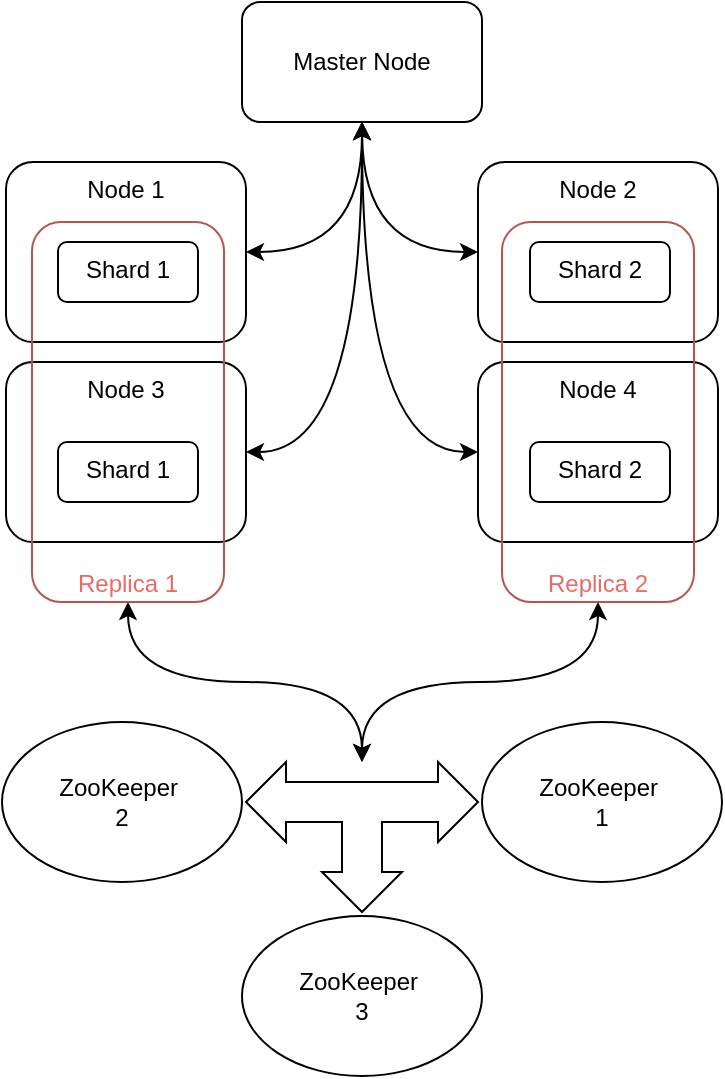 <mxfile version="14.7.7"><diagram id="EMWsS6xf19h2_AbERFrE" name="Page-1"><mxGraphModel dx="1685" dy="1918" grid="1" gridSize="10" guides="1" tooltips="1" connect="1" arrows="1" fold="1" page="1" pageScale="1" pageWidth="827" pageHeight="1169" math="0" shadow="0"><root><mxCell id="0"/><mxCell id="1" parent="0"/><mxCell id="rag--rKI7AdVZI5uKiWm-1" value="ZooKeeper&amp;nbsp;&lt;br&gt;3" style="ellipse;whiteSpace=wrap;html=1;" vertex="1" parent="1"><mxGeometry y="-103" width="120" height="80" as="geometry"/></mxCell><mxCell id="rag--rKI7AdVZI5uKiWm-2" value="ZooKeeper&amp;nbsp;&lt;br&gt;1" style="ellipse;whiteSpace=wrap;html=1;" vertex="1" parent="1"><mxGeometry x="120" y="-200" width="120" height="80" as="geometry"/></mxCell><mxCell id="rag--rKI7AdVZI5uKiWm-3" value="ZooKeeper&amp;nbsp;&lt;br&gt;2" style="ellipse;whiteSpace=wrap;html=1;" vertex="1" parent="1"><mxGeometry x="-120" y="-200" width="120" height="80" as="geometry"/></mxCell><mxCell id="rag--rKI7AdVZI5uKiWm-11" value="" style="html=1;shadow=0;dashed=0;align=center;verticalAlign=middle;shape=mxgraph.arrows2.triadArrow;dy=10;dx=20;arrowHead=40;rotation=-180;" vertex="1" parent="1"><mxGeometry x="2" y="-180" width="116" height="75" as="geometry"/></mxCell><mxCell id="rag--rKI7AdVZI5uKiWm-28" style="edgeStyle=orthogonalEdgeStyle;curved=1;rounded=0;orthogonalLoop=1;jettySize=auto;html=1;startArrow=classic;startFill=1;exitX=0.5;exitY=1;exitDx=0;exitDy=0;" edge="1" parent="1" source="rag--rKI7AdVZI5uKiWm-20" target="rag--rKI7AdVZI5uKiWm-11"><mxGeometry relative="1" as="geometry"/></mxCell><mxCell id="rag--rKI7AdVZI5uKiWm-29" style="edgeStyle=orthogonalEdgeStyle;curved=1;rounded=0;orthogonalLoop=1;jettySize=auto;html=1;startArrow=classic;startFill=1;exitX=0.5;exitY=1;exitDx=0;exitDy=0;" edge="1" parent="1" source="rag--rKI7AdVZI5uKiWm-26" target="rag--rKI7AdVZI5uKiWm-11"><mxGeometry relative="1" as="geometry"/></mxCell><mxCell id="rag--rKI7AdVZI5uKiWm-27" value="Master Node" style="rounded=1;whiteSpace=wrap;html=1;verticalAlign=middle;" vertex="1" parent="1"><mxGeometry y="-560" width="120" height="60" as="geometry"/></mxCell><mxCell id="rag--rKI7AdVZI5uKiWm-30" value="" style="group" vertex="1" connectable="0" parent="1"><mxGeometry x="118" y="-480" width="120" height="220" as="geometry"/></mxCell><mxCell id="rag--rKI7AdVZI5uKiWm-22" value="Node 2&lt;br&gt;" style="rounded=1;whiteSpace=wrap;html=1;verticalAlign=top;" vertex="1" parent="rag--rKI7AdVZI5uKiWm-30"><mxGeometry width="120" height="90" as="geometry"/></mxCell><mxCell id="rag--rKI7AdVZI5uKiWm-23" value="Shard 2&lt;br&gt;" style="rounded=1;whiteSpace=wrap;html=1;verticalAlign=top;" vertex="1" parent="rag--rKI7AdVZI5uKiWm-30"><mxGeometry x="26" y="40" width="70" height="30" as="geometry"/></mxCell><mxCell id="rag--rKI7AdVZI5uKiWm-24" value="Node 4&lt;br&gt;" style="rounded=1;whiteSpace=wrap;html=1;verticalAlign=top;" vertex="1" parent="rag--rKI7AdVZI5uKiWm-30"><mxGeometry y="100" width="120" height="90" as="geometry"/></mxCell><mxCell id="rag--rKI7AdVZI5uKiWm-25" value="Shard 2&lt;br&gt;" style="rounded=1;whiteSpace=wrap;html=1;verticalAlign=top;" vertex="1" parent="rag--rKI7AdVZI5uKiWm-30"><mxGeometry x="26" y="140" width="70" height="30" as="geometry"/></mxCell><mxCell id="rag--rKI7AdVZI5uKiWm-26" value="&lt;font color=&quot;#ea6b66&quot;&gt;&lt;br&gt;&lt;br&gt;&lt;br&gt;&lt;br&gt;&lt;br&gt;&lt;br&gt;&lt;br&gt;&lt;br&gt;&lt;br&gt;Replica 2&lt;/font&gt;" style="rounded=1;whiteSpace=wrap;html=1;verticalAlign=bottom;strokeColor=#b85450;fillColor=none;" vertex="1" parent="rag--rKI7AdVZI5uKiWm-30"><mxGeometry x="12" y="30" width="96" height="190" as="geometry"/></mxCell><mxCell id="rag--rKI7AdVZI5uKiWm-31" value="" style="group" vertex="1" connectable="0" parent="1"><mxGeometry x="-118" y="-480" width="120" height="220" as="geometry"/></mxCell><mxCell id="rag--rKI7AdVZI5uKiWm-13" value="Node 1&lt;br&gt;" style="rounded=1;whiteSpace=wrap;html=1;verticalAlign=top;" vertex="1" parent="rag--rKI7AdVZI5uKiWm-31"><mxGeometry width="120" height="90" as="geometry"/></mxCell><mxCell id="rag--rKI7AdVZI5uKiWm-17" value="Shard 1" style="rounded=1;whiteSpace=wrap;html=1;verticalAlign=top;" vertex="1" parent="rag--rKI7AdVZI5uKiWm-31"><mxGeometry x="26" y="40" width="70" height="30" as="geometry"/></mxCell><mxCell id="rag--rKI7AdVZI5uKiWm-18" value="Node 3" style="rounded=1;whiteSpace=wrap;html=1;verticalAlign=top;" vertex="1" parent="rag--rKI7AdVZI5uKiWm-31"><mxGeometry y="100" width="120" height="90" as="geometry"/></mxCell><mxCell id="rag--rKI7AdVZI5uKiWm-19" value="Shard 1" style="rounded=1;whiteSpace=wrap;html=1;verticalAlign=top;" vertex="1" parent="rag--rKI7AdVZI5uKiWm-31"><mxGeometry x="26" y="140" width="70" height="30" as="geometry"/></mxCell><mxCell id="rag--rKI7AdVZI5uKiWm-20" value="&lt;font color=&quot;#ea6b66&quot;&gt;&lt;br&gt;&lt;br&gt;&lt;br&gt;&lt;br&gt;&lt;br&gt;&lt;br&gt;&lt;br&gt;&lt;br&gt;&lt;br&gt;Replica 1&lt;/font&gt;" style="rounded=1;whiteSpace=wrap;html=1;verticalAlign=bottom;strokeColor=#b85450;fillColor=none;" vertex="1" parent="rag--rKI7AdVZI5uKiWm-31"><mxGeometry x="13" y="30" width="96" height="190" as="geometry"/></mxCell><mxCell id="rag--rKI7AdVZI5uKiWm-40" style="edgeStyle=orthogonalEdgeStyle;curved=1;rounded=0;orthogonalLoop=1;jettySize=auto;html=1;exitX=1;exitY=0.5;exitDx=0;exitDy=0;entryX=0.5;entryY=1;entryDx=0;entryDy=0;startArrow=classic;startFill=1;" edge="1" parent="1" source="rag--rKI7AdVZI5uKiWm-13" target="rag--rKI7AdVZI5uKiWm-27"><mxGeometry relative="1" as="geometry"/></mxCell><mxCell id="rag--rKI7AdVZI5uKiWm-41" style="edgeStyle=orthogonalEdgeStyle;curved=1;rounded=0;orthogonalLoop=1;jettySize=auto;html=1;startArrow=classic;startFill=1;" edge="1" parent="1" source="rag--rKI7AdVZI5uKiWm-22"><mxGeometry relative="1" as="geometry"><mxPoint x="60" y="-500" as="targetPoint"/></mxGeometry></mxCell><mxCell id="rag--rKI7AdVZI5uKiWm-42" style="edgeStyle=orthogonalEdgeStyle;curved=1;rounded=0;orthogonalLoop=1;jettySize=auto;html=1;startArrow=classic;startFill=1;" edge="1" parent="1" source="rag--rKI7AdVZI5uKiWm-18"><mxGeometry relative="1" as="geometry"><mxPoint x="60" y="-500" as="targetPoint"/></mxGeometry></mxCell><mxCell id="rag--rKI7AdVZI5uKiWm-43" style="edgeStyle=orthogonalEdgeStyle;curved=1;rounded=0;orthogonalLoop=1;jettySize=auto;html=1;entryX=0.5;entryY=1;entryDx=0;entryDy=0;startArrow=classic;startFill=1;" edge="1" parent="1" source="rag--rKI7AdVZI5uKiWm-24" target="rag--rKI7AdVZI5uKiWm-27"><mxGeometry relative="1" as="geometry"><Array as="points"><mxPoint x="60" y="-335"/></Array></mxGeometry></mxCell></root></mxGraphModel></diagram></mxfile>
